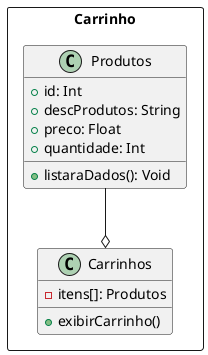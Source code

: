 @startuml carrinho
package Carrinho <<rectangle>> {

  ' Classes
  class Produtos {
    + id: Int
    + descProdutos: String
    + preco: Float
    + quantidade: Int
    + listaraDados(): Void
  }

  class Carrinhos {
    - itens[]: Produtos
    + exibirCarrinho()
  }

  ' Relacionamentos
  Produtos --o Carrinhos

}
@enduml